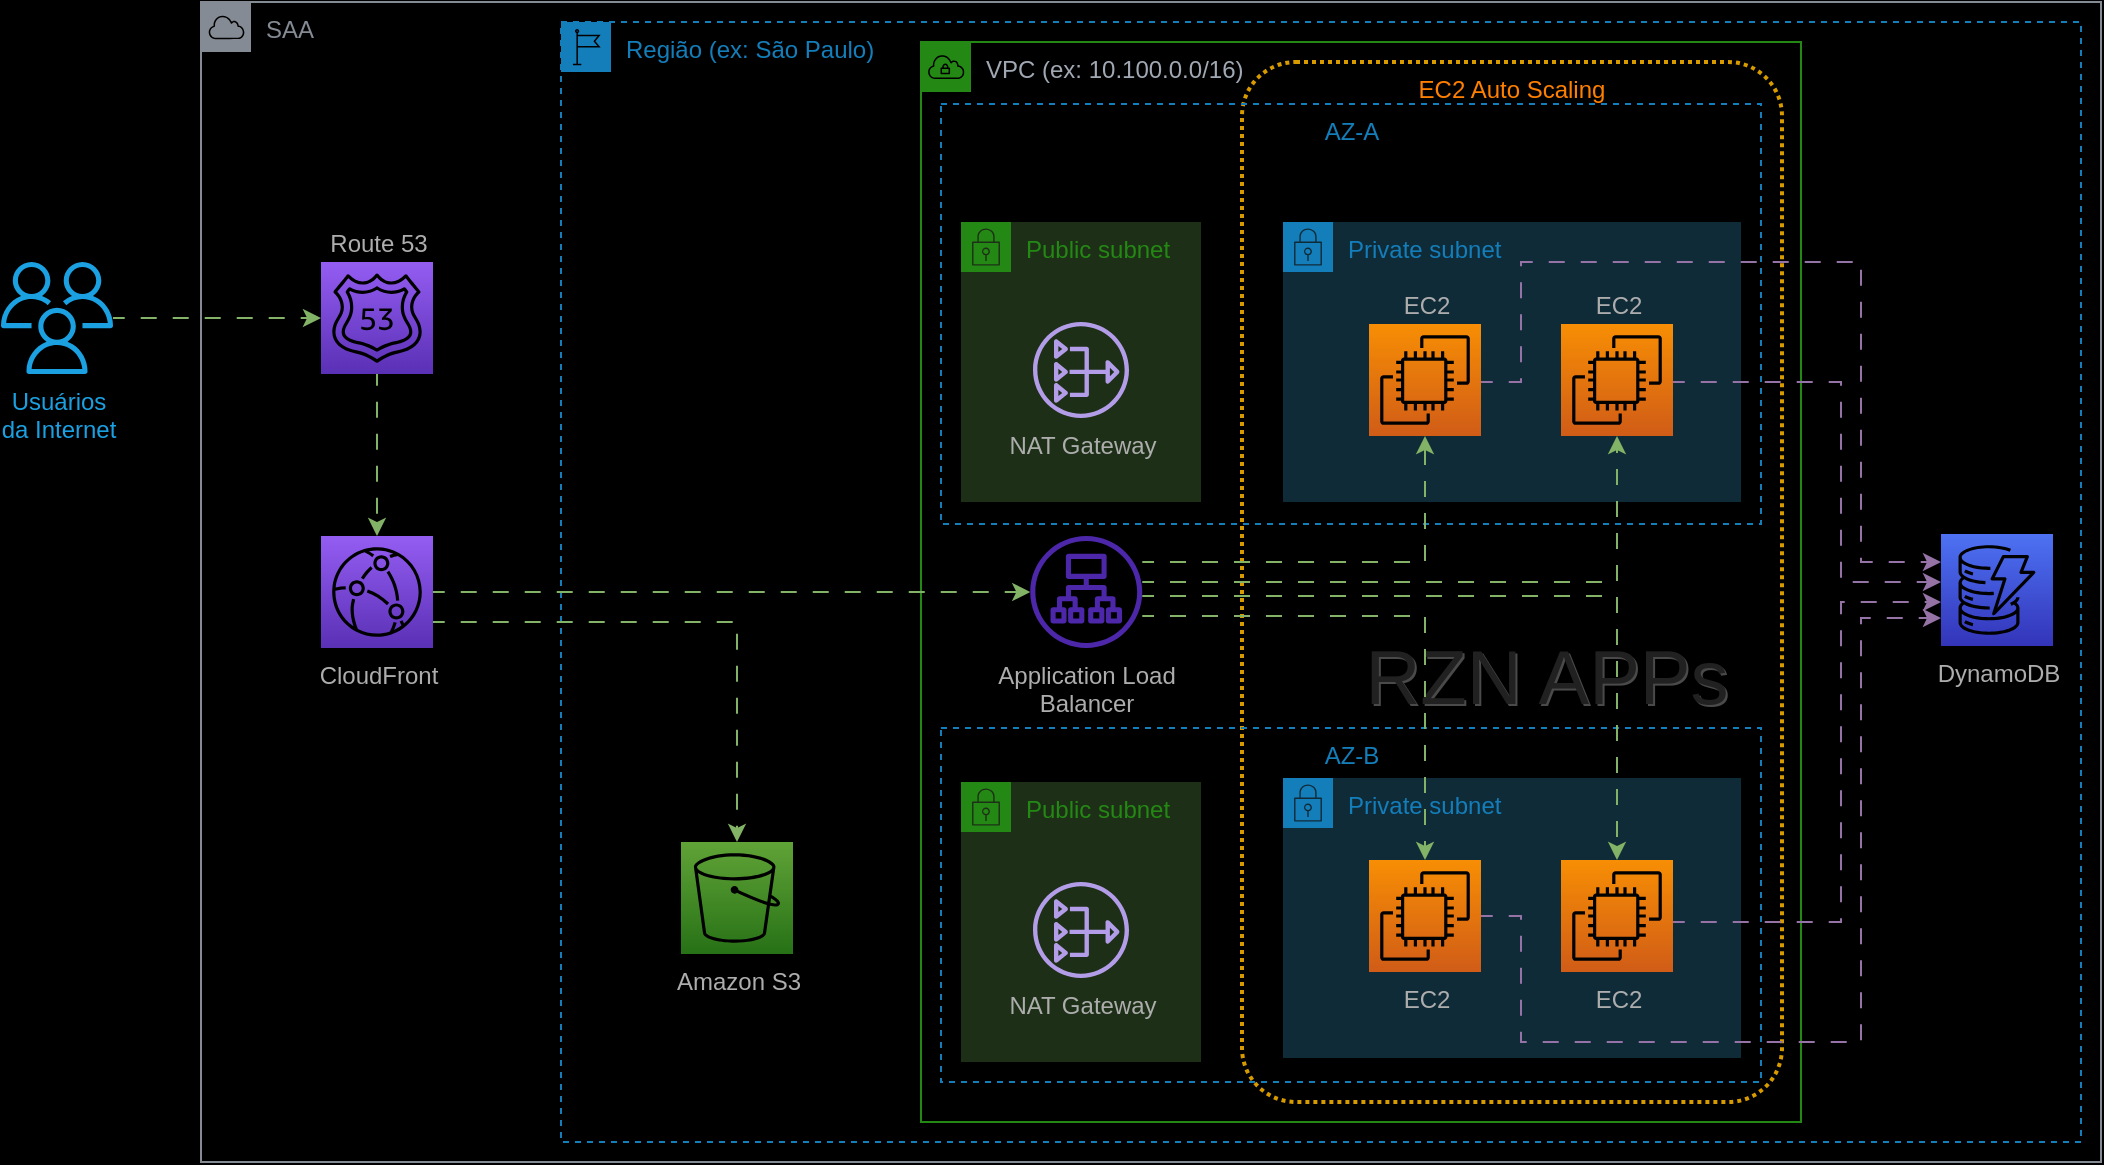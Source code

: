 <mxfile version="21.7.1" type="github" pages="2">
  <diagram name="Página-1" id="7sbEmTmDWhXD001crU1l">
    <mxGraphModel dx="3034" dy="-418" grid="0" gridSize="10" guides="1" tooltips="1" connect="1" arrows="1" fold="1" page="0" pageScale="1" pageWidth="827" pageHeight="1169" background="#000000" math="0" shadow="0">
      <root>
        <mxCell id="0" />
        <mxCell id="1" parent="0" />
        <mxCell id="XlkSf27Gx7VMvzdyeSQ4-18" value="&lt;font style=&quot;font-size: 38px;&quot;&gt;RZN APPs&lt;/font&gt;" style="text;html=1;strokeColor=none;fillColor=none;align=center;verticalAlign=middle;whiteSpace=wrap;rounded=0;fontSize=38;fontColor=#4A4A4A;" parent="1" vertex="1">
          <mxGeometry x="-578" y="1562" width="206.5" height="40" as="geometry" />
        </mxCell>
        <mxCell id="ehPxeaQofr2Vrx8XBu18-3" value="SAA" style="sketch=0;outlineConnect=0;gradientColor=none;html=1;whiteSpace=wrap;fontSize=12;fontStyle=0;shape=mxgraph.aws4.group;grIcon=mxgraph.aws4.group_aws_cloud;strokeColor=#858B94;fillColor=none;verticalAlign=top;align=left;spacingLeft=30;fontColor=#858B94;dashed=0;comic=0;enumerate=0;backgroundOutline=0;snapToPoint=0;strokeWidth=1;" parent="1" vertex="1">
          <mxGeometry x="-1148.5" y="1243" width="950" height="580" as="geometry" />
        </mxCell>
        <mxCell id="ehPxeaQofr2Vrx8XBu18-4" value="VPC (ex: 10.100.0.0/16)" style="points=[[0,0],[0.25,0],[0.5,0],[0.75,0],[1,0],[1,0.25],[1,0.5],[1,0.75],[1,1],[0.75,1],[0.5,1],[0.25,1],[0,1],[0,0.75],[0,0.5],[0,0.25]];outlineConnect=0;gradientColor=none;html=1;whiteSpace=wrap;fontSize=12;fontStyle=0;container=1;pointerEvents=0;collapsible=0;recursiveResize=0;shape=mxgraph.aws4.group;grIcon=mxgraph.aws4.group_vpc;strokeColor=#248814;fillColor=none;verticalAlign=top;align=left;spacingLeft=30;fontColor=#A0A8B3;dashed=0;comic=0;enumerate=0;backgroundOutline=0;snapToPoint=0;" parent="1" vertex="1">
          <mxGeometry x="-788.5" y="1263" width="440" height="540" as="geometry" />
        </mxCell>
        <mxCell id="ehPxeaQofr2Vrx8XBu18-5" value="EC2 Auto Scaling" style="rounded=1;arcSize=10;dashed=1;fillColor=none;dashPattern=1 1;strokeWidth=2;verticalAlign=top;strokeColor=#d79b00;comic=0;enumerate=0;backgroundOutline=0;snapToPoint=0;labelBackgroundColor=none;gradientColor=default;fillStyle=dots;fontColor=#FF8000;" parent="ehPxeaQofr2Vrx8XBu18-4" vertex="1">
          <mxGeometry x="160.5" y="10" width="270" height="520" as="geometry" />
        </mxCell>
        <mxCell id="ehPxeaQofr2Vrx8XBu18-6" value="AZ-B" style="fillColor=none;strokeColor=#147EBA;dashed=1;verticalAlign=top;fontStyle=0;fontColor=#147EBA;whiteSpace=wrap;html=1;comic=0;enumerate=0;backgroundOutline=0;snapToPoint=0;" parent="ehPxeaQofr2Vrx8XBu18-4" vertex="1">
          <mxGeometry x="10" y="343" width="410" height="177" as="geometry" />
        </mxCell>
        <mxCell id="ehPxeaQofr2Vrx8XBu18-7" value="Private subnet" style="points=[[0,0],[0.25,0],[0.5,0],[0.75,0],[1,0],[1,0.25],[1,0.5],[1,0.75],[1,1],[0.75,1],[0.5,1],[0.25,1],[0,1],[0,0.75],[0,0.5],[0,0.25]];outlineConnect=0;gradientColor=none;html=1;whiteSpace=wrap;fontSize=12;fontStyle=0;container=1;pointerEvents=0;collapsible=0;recursiveResize=0;shape=mxgraph.aws4.group;grIcon=mxgraph.aws4.group_security_group;grStroke=0;strokeColor=#147EBA;fillColor=#102b38;verticalAlign=top;align=left;spacingLeft=30;fontColor=#147EBA;dashed=0;comic=0;enumerate=0;backgroundOutline=0;snapToPoint=0;" parent="ehPxeaQofr2Vrx8XBu18-4" vertex="1">
          <mxGeometry x="181" y="90" width="229" height="140" as="geometry" />
        </mxCell>
        <mxCell id="ehPxeaQofr2Vrx8XBu18-8" value="Public subnet" style="points=[[0,0],[0.25,0],[0.5,0],[0.75,0],[1,0],[1,0.25],[1,0.5],[1,0.75],[1,1],[0.75,1],[0.5,1],[0.25,1],[0,1],[0,0.75],[0,0.5],[0,0.25]];outlineConnect=0;gradientColor=none;html=1;whiteSpace=wrap;fontSize=12;fontStyle=0;container=1;pointerEvents=0;collapsible=0;recursiveResize=0;shape=mxgraph.aws4.group;grIcon=mxgraph.aws4.group_security_group;grStroke=0;strokeColor=#248814;fillColor=#1d3017;verticalAlign=top;align=left;spacingLeft=30;fontColor=#248814;dashed=0;comic=0;enumerate=0;backgroundOutline=0;snapToPoint=0;" parent="ehPxeaQofr2Vrx8XBu18-4" vertex="1">
          <mxGeometry x="20" y="90" width="120" height="140" as="geometry" />
        </mxCell>
        <mxCell id="ehPxeaQofr2Vrx8XBu18-9" value="EC2" style="sketch=0;points=[[0,0,0],[0.25,0,0],[0.5,0,0],[0.75,0,0],[1,0,0],[0,1,0],[0.25,1,0],[0.5,1,0],[0.75,1,0],[1,1,0],[0,0.25,0],[0,0.5,0],[0,0.75,0],[1,0.25,0],[1,0.5,0],[1,0.75,0]];outlineConnect=0;fontColor=#adadad;gradientColor=#F78E04;gradientDirection=north;fillColor=#D05C17;strokeColor=#000000;dashed=0;verticalLabelPosition=top;verticalAlign=bottom;align=center;html=1;fontSize=12;fontStyle=0;aspect=fixed;shape=mxgraph.aws4.resourceIcon;resIcon=mxgraph.aws4.ec2;labelPosition=center;comic=0;enumerate=0;backgroundOutline=0;snapToPoint=0;" parent="ehPxeaQofr2Vrx8XBu18-4" vertex="1">
          <mxGeometry x="224" y="141" width="56" height="56" as="geometry" />
        </mxCell>
        <mxCell id="ehPxeaQofr2Vrx8XBu18-10" value="EC2" style="sketch=0;points=[[0,0,0],[0.25,0,0],[0.5,0,0],[0.75,0,0],[1,0,0],[0,1,0],[0.25,1,0],[0.5,1,0],[0.75,1,0],[1,1,0],[0,0.25,0],[0,0.5,0],[0,0.75,0],[1,0.25,0],[1,0.5,0],[1,0.75,0]];outlineConnect=0;fontColor=#adadad;gradientColor=#F78E04;gradientDirection=north;fillColor=#D05C17;strokeColor=#000000;dashed=0;verticalLabelPosition=top;verticalAlign=bottom;align=center;html=1;fontSize=12;fontStyle=0;aspect=fixed;shape=mxgraph.aws4.resourceIcon;resIcon=mxgraph.aws4.ec2;labelPosition=center;comic=0;enumerate=0;backgroundOutline=0;snapToPoint=0;" parent="ehPxeaQofr2Vrx8XBu18-4" vertex="1">
          <mxGeometry x="320" y="141" width="56" height="56" as="geometry" />
        </mxCell>
        <mxCell id="ehPxeaQofr2Vrx8XBu18-11" value="Private subnet" style="points=[[0,0],[0.25,0],[0.5,0],[0.75,0],[1,0],[1,0.25],[1,0.5],[1,0.75],[1,1],[0.75,1],[0.5,1],[0.25,1],[0,1],[0,0.75],[0,0.5],[0,0.25]];outlineConnect=0;gradientColor=none;html=1;whiteSpace=wrap;fontSize=12;fontStyle=0;container=1;pointerEvents=0;collapsible=0;recursiveResize=0;shape=mxgraph.aws4.group;grIcon=mxgraph.aws4.group_security_group;grStroke=0;strokeColor=#147EBA;fillColor=#102b38;verticalAlign=top;align=left;spacingLeft=30;fontColor=#147EBA;dashed=0;comic=0;enumerate=0;backgroundOutline=0;snapToPoint=0;" parent="ehPxeaQofr2Vrx8XBu18-4" vertex="1">
          <mxGeometry x="181" y="368" width="229" height="140" as="geometry" />
        </mxCell>
        <mxCell id="ehPxeaQofr2Vrx8XBu18-12" value="EC2" style="sketch=0;points=[[0,0,0],[0.25,0,0],[0.5,0,0],[0.75,0,0],[1,0,0],[0,1,0],[0.25,1,0],[0.5,1,0],[0.75,1,0],[1,1,0],[0,0.25,0],[0,0.5,0],[0,0.75,0],[1,0.25,0],[1,0.5,0],[1,0.75,0]];outlineConnect=0;fontColor=#adadad;gradientColor=#F78E04;gradientDirection=north;fillColor=#D05C17;strokeColor=#000000;dashed=0;verticalLabelPosition=bottom;verticalAlign=top;align=center;html=1;fontSize=12;fontStyle=0;aspect=fixed;shape=mxgraph.aws4.resourceIcon;resIcon=mxgraph.aws4.ec2;comic=0;enumerate=0;backgroundOutline=0;snapToPoint=0;" parent="ehPxeaQofr2Vrx8XBu18-4" vertex="1">
          <mxGeometry x="224" y="409" width="56" height="56" as="geometry" />
        </mxCell>
        <mxCell id="ehPxeaQofr2Vrx8XBu18-13" value="EC2" style="sketch=0;points=[[0,0,0],[0.25,0,0],[0.5,0,0],[0.75,0,0],[1,0,0],[0,1,0],[0.25,1,0],[0.5,1,0],[0.75,1,0],[1,1,0],[0,0.25,0],[0,0.5,0],[0,0.75,0],[1,0.25,0],[1,0.5,0],[1,0.75,0]];outlineConnect=0;fontColor=#adadad;gradientColor=#F78E04;gradientDirection=north;fillColor=#D05C17;strokeColor=#000000;dashed=0;verticalLabelPosition=bottom;verticalAlign=top;align=center;html=1;fontSize=12;fontStyle=0;aspect=fixed;shape=mxgraph.aws4.resourceIcon;resIcon=mxgraph.aws4.ec2;comic=0;enumerate=0;backgroundOutline=0;snapToPoint=0;" parent="ehPxeaQofr2Vrx8XBu18-4" vertex="1">
          <mxGeometry x="320" y="409" width="56" height="56" as="geometry" />
        </mxCell>
        <mxCell id="ehPxeaQofr2Vrx8XBu18-14" value="Public subnet" style="points=[[0,0],[0.25,0],[0.5,0],[0.75,0],[1,0],[1,0.25],[1,0.5],[1,0.75],[1,1],[0.75,1],[0.5,1],[0.25,1],[0,1],[0,0.75],[0,0.5],[0,0.25]];outlineConnect=0;gradientColor=none;html=1;whiteSpace=wrap;fontSize=12;fontStyle=0;container=1;pointerEvents=0;collapsible=0;recursiveResize=0;shape=mxgraph.aws4.group;grIcon=mxgraph.aws4.group_security_group;grStroke=0;strokeColor=#248814;fillColor=#1d3017;verticalAlign=top;align=left;spacingLeft=30;fontColor=#248814;dashed=0;comic=0;enumerate=0;backgroundOutline=0;snapToPoint=0;" parent="ehPxeaQofr2Vrx8XBu18-4" vertex="1">
          <mxGeometry x="20" y="370" width="120" height="140" as="geometry" />
        </mxCell>
        <mxCell id="ehPxeaQofr2Vrx8XBu18-15" value="NAT Gateway" style="sketch=0;outlineConnect=0;fontColor=#adadad;gradientColor=none;fillColor=#b39de9;strokeColor=none;dashed=0;verticalLabelPosition=bottom;verticalAlign=top;align=center;html=1;fontSize=12;fontStyle=0;aspect=fixed;pointerEvents=1;shape=mxgraph.aws4.nat_gateway;comic=0;enumerate=0;backgroundOutline=0;snapToPoint=0;" parent="ehPxeaQofr2Vrx8XBu18-4" vertex="1">
          <mxGeometry x="56" y="420" width="48" height="48" as="geometry" />
        </mxCell>
        <mxCell id="XlkSf27Gx7VMvzdyeSQ4-17" value="&lt;font style=&quot;font-size: 38px;&quot;&gt;RZN APPs&lt;/font&gt;" style="text;html=1;strokeColor=none;fillColor=none;align=center;verticalAlign=middle;whiteSpace=wrap;rounded=0;fontSize=38;fontColor=#212121;" parent="ehPxeaQofr2Vrx8XBu18-4" vertex="1">
          <mxGeometry x="209.5" y="298" width="206.5" height="40" as="geometry" />
        </mxCell>
        <mxCell id="ehPxeaQofr2Vrx8XBu18-16" value="Região (ex: São Paulo)" style="points=[[0,0],[0.25,0],[0.5,0],[0.75,0],[1,0],[1,0.25],[1,0.5],[1,0.75],[1,1],[0.75,1],[0.5,1],[0.25,1],[0,1],[0,0.75],[0,0.5],[0,0.25]];outlineConnect=0;gradientColor=none;html=1;whiteSpace=wrap;fontSize=12;fontStyle=0;container=1;pointerEvents=0;collapsible=0;recursiveResize=0;shape=mxgraph.aws4.group;grIcon=mxgraph.aws4.group_region;strokeColor=#147EBA;fillColor=none;verticalAlign=top;align=left;spacingLeft=30;fontColor=#147EBA;dashed=1;comic=0;enumerate=0;backgroundOutline=0;snapToPoint=0;" parent="1" vertex="1">
          <mxGeometry x="-968.5" y="1253" width="760" height="560" as="geometry" />
        </mxCell>
        <mxCell id="ehPxeaQofr2Vrx8XBu18-17" value="AZ-A" style="fillColor=none;strokeColor=#147EBA;dashed=1;verticalAlign=top;fontStyle=0;fontColor=#147EBA;whiteSpace=wrap;html=1;comic=0;enumerate=0;backgroundOutline=0;snapToPoint=0;" parent="ehPxeaQofr2Vrx8XBu18-16" vertex="1">
          <mxGeometry x="190" y="41" width="410" height="210" as="geometry" />
        </mxCell>
        <mxCell id="ehPxeaQofr2Vrx8XBu18-18" value="NAT Gateway" style="sketch=0;outlineConnect=0;fontColor=#adadad;gradientColor=none;fillColor=#b39de9;strokeColor=none;dashed=0;verticalLabelPosition=bottom;verticalAlign=top;align=center;html=1;fontSize=12;fontStyle=0;aspect=fixed;pointerEvents=1;shape=mxgraph.aws4.nat_gateway;comic=0;enumerate=0;backgroundOutline=0;snapToPoint=0;" parent="ehPxeaQofr2Vrx8XBu18-16" vertex="1">
          <mxGeometry x="236.0" y="150" width="48" height="48" as="geometry" />
        </mxCell>
        <mxCell id="ehPxeaQofr2Vrx8XBu18-19" value="DynamoDB" style="sketch=0;points=[[0,0,0],[0.25,0,0],[0.5,0,0],[0.75,0,0],[1,0,0],[0,1,0],[0.25,1,0],[0.5,1,0],[0.75,1,0],[1,1,0],[0,0.25,0],[0,0.5,0],[0,0.75,0],[1,0.25,0],[1,0.5,0],[1,0.75,0]];outlineConnect=0;fontColor=#adadad;gradientColor=#4D72F3;gradientDirection=north;fillColor=#3334B9;strokeColor=#000000;dashed=0;verticalLabelPosition=bottom;verticalAlign=top;align=center;html=1;fontSize=12;fontStyle=0;aspect=fixed;shape=mxgraph.aws4.resourceIcon;resIcon=mxgraph.aws4.dynamodb;comic=0;enumerate=0;backgroundOutline=0;snapToPoint=0;" parent="ehPxeaQofr2Vrx8XBu18-16" vertex="1">
          <mxGeometry x="690" y="256" width="56" height="56" as="geometry" />
        </mxCell>
        <mxCell id="ehPxeaQofr2Vrx8XBu18-20" style="edgeStyle=orthogonalEdgeStyle;rounded=0;orthogonalLoop=1;jettySize=auto;html=1;flowAnimation=1;fillColor=#d5e8d4;strokeColor=#82b366;" parent="1" source="ehPxeaQofr2Vrx8XBu18-21" target="ehPxeaQofr2Vrx8XBu18-24" edge="1">
          <mxGeometry relative="1" as="geometry" />
        </mxCell>
        <mxCell id="ehPxeaQofr2Vrx8XBu18-21" value="Route 53" style="sketch=0;points=[[0,0,0],[0.25,0,0],[0.5,0,0],[0.75,0,0],[1,0,0],[0,1,0],[0.25,1,0],[0.5,1,0],[0.75,1,0],[1,1,0],[0,0.25,0],[0,0.5,0],[0,0.75,0],[1,0.25,0],[1,0.5,0],[1,0.75,0]];outlineConnect=0;fontColor=#adadad;gradientColor=#945DF2;gradientDirection=north;fillColor=#5A30B5;strokeColor=#000000;dashed=0;verticalLabelPosition=top;verticalAlign=bottom;align=center;html=1;fontSize=12;fontStyle=0;aspect=fixed;shape=mxgraph.aws4.resourceIcon;resIcon=mxgraph.aws4.route_53;comic=0;enumerate=0;backgroundOutline=0;snapToPoint=0;labelPosition=center;" parent="1" vertex="1">
          <mxGeometry x="-1088.5" y="1373" width="56" height="56" as="geometry" />
        </mxCell>
        <mxCell id="ehPxeaQofr2Vrx8XBu18-22" style="edgeStyle=orthogonalEdgeStyle;rounded=0;orthogonalLoop=1;jettySize=auto;html=1;comic=0;enumerate=0;backgroundOutline=0;snapToPoint=0;flowAnimation=1;fillColor=#d5e8d4;strokeColor=#82b366;" parent="1" source="ehPxeaQofr2Vrx8XBu18-24" target="ehPxeaQofr2Vrx8XBu18-29" edge="1">
          <mxGeometry relative="1" as="geometry" />
        </mxCell>
        <mxCell id="ehPxeaQofr2Vrx8XBu18-23" style="edgeStyle=orthogonalEdgeStyle;rounded=0;orthogonalLoop=1;jettySize=auto;html=1;flowAnimation=1;fillColor=#d5e8d4;strokeColor=#82b366;" parent="1" source="ehPxeaQofr2Vrx8XBu18-24" target="ehPxeaQofr2Vrx8XBu18-36" edge="1">
          <mxGeometry relative="1" as="geometry">
            <Array as="points">
              <mxPoint x="-880.5" y="1553" />
            </Array>
          </mxGeometry>
        </mxCell>
        <mxCell id="ehPxeaQofr2Vrx8XBu18-24" value="CloudFront" style="sketch=0;points=[[0,0,0],[0.25,0,0],[0.5,0,0],[0.75,0,0],[1,0,0],[0,1,0],[0.25,1,0],[0.5,1,0],[0.75,1,0],[1,1,0],[0,0.25,0],[0,0.5,0],[0,0.75,0],[1,0.25,0],[1,0.5,0],[1,0.75,0]];outlineConnect=0;fontColor=#adadad;gradientColor=#945DF2;gradientDirection=north;fillColor=#5A30B5;strokeColor=#000000;dashed=0;verticalLabelPosition=bottom;verticalAlign=top;align=center;html=1;fontSize=12;fontStyle=0;aspect=fixed;shape=mxgraph.aws4.resourceIcon;resIcon=mxgraph.aws4.cloudfront;comic=0;enumerate=0;backgroundOutline=0;snapToPoint=0;" parent="1" vertex="1">
          <mxGeometry x="-1088.5" y="1510" width="56" height="56" as="geometry" />
        </mxCell>
        <mxCell id="ehPxeaQofr2Vrx8XBu18-25" style="edgeStyle=orthogonalEdgeStyle;rounded=0;orthogonalLoop=1;jettySize=auto;html=1;entryX=0.5;entryY=1;entryDx=0;entryDy=0;entryPerimeter=0;comic=0;enumerate=0;backgroundOutline=0;snapToPoint=0;flowAnimation=1;fillColor=#d5e8d4;strokeColor=#82b366;" parent="1" source="ehPxeaQofr2Vrx8XBu18-29" target="ehPxeaQofr2Vrx8XBu18-10" edge="1">
          <mxGeometry relative="1" as="geometry">
            <Array as="points">
              <mxPoint x="-440.5" y="1533" />
            </Array>
          </mxGeometry>
        </mxCell>
        <mxCell id="ehPxeaQofr2Vrx8XBu18-26" style="edgeStyle=orthogonalEdgeStyle;rounded=0;orthogonalLoop=1;jettySize=auto;html=1;entryX=0.5;entryY=0;entryDx=0;entryDy=0;entryPerimeter=0;comic=0;enumerate=0;backgroundOutline=0;snapToPoint=0;flowAnimation=1;fillColor=#d5e8d4;strokeColor=#82b366;" parent="1" source="ehPxeaQofr2Vrx8XBu18-29" target="ehPxeaQofr2Vrx8XBu18-13" edge="1">
          <mxGeometry relative="1" as="geometry">
            <Array as="points">
              <mxPoint x="-440.5" y="1540" />
            </Array>
          </mxGeometry>
        </mxCell>
        <mxCell id="ehPxeaQofr2Vrx8XBu18-27" style="edgeStyle=orthogonalEdgeStyle;rounded=0;orthogonalLoop=1;jettySize=auto;html=1;comic=0;enumerate=0;backgroundOutline=0;snapToPoint=0;flowAnimation=1;fillColor=#d5e8d4;strokeColor=#82b366;" parent="1" source="ehPxeaQofr2Vrx8XBu18-29" target="ehPxeaQofr2Vrx8XBu18-12" edge="1">
          <mxGeometry relative="1" as="geometry">
            <Array as="points">
              <mxPoint x="-536.5" y="1550" />
            </Array>
          </mxGeometry>
        </mxCell>
        <mxCell id="ehPxeaQofr2Vrx8XBu18-28" style="edgeStyle=orthogonalEdgeStyle;rounded=0;orthogonalLoop=1;jettySize=auto;html=1;comic=0;enumerate=0;backgroundOutline=0;snapToPoint=0;flowAnimation=1;fillColor=#d5e8d4;strokeColor=#82b366;" parent="1" source="ehPxeaQofr2Vrx8XBu18-29" target="ehPxeaQofr2Vrx8XBu18-9" edge="1">
          <mxGeometry relative="1" as="geometry">
            <Array as="points">
              <mxPoint x="-536.5" y="1523" />
            </Array>
          </mxGeometry>
        </mxCell>
        <mxCell id="ehPxeaQofr2Vrx8XBu18-29" value="Application Load&lt;br&gt;Balancer" style="sketch=0;outlineConnect=0;fontColor=#adadad;gradientColor=none;fillColor=#4D27AA;strokeColor=none;dashed=0;verticalLabelPosition=bottom;verticalAlign=top;align=center;html=1;fontSize=12;fontStyle=0;aspect=fixed;pointerEvents=1;shape=mxgraph.aws4.application_load_balancer;comic=0;enumerate=0;backgroundOutline=0;snapToPoint=0;" parent="1" vertex="1">
          <mxGeometry x="-733.87" y="1510" width="56" height="56" as="geometry" />
        </mxCell>
        <mxCell id="ehPxeaQofr2Vrx8XBu18-30" style="edgeStyle=orthogonalEdgeStyle;rounded=0;orthogonalLoop=1;jettySize=auto;html=1;comic=0;enumerate=0;backgroundOutline=0;snapToPoint=0;flowAnimation=1;strokeColor=#82b366;fillColor=#d5e8d4;" parent="1" source="ehPxeaQofr2Vrx8XBu18-31" target="ehPxeaQofr2Vrx8XBu18-21" edge="1">
          <mxGeometry relative="1" as="geometry" />
        </mxCell>
        <mxCell id="ehPxeaQofr2Vrx8XBu18-31" value="Usuários&lt;br&gt;da Internet" style="sketch=0;outlineConnect=0;fillColor=#1BA1E2;strokeColor=#006EAF;dashed=0;verticalLabelPosition=bottom;verticalAlign=top;align=center;html=1;fontSize=12;fontStyle=0;aspect=fixed;pointerEvents=1;shape=mxgraph.aws4.users;comic=0;enumerate=0;backgroundOutline=0;snapToPoint=0;fontColor=#1BA1E2;" parent="1" vertex="1">
          <mxGeometry x="-1248.5" y="1373" width="56" height="56" as="geometry" />
        </mxCell>
        <mxCell id="ehPxeaQofr2Vrx8XBu18-32" style="edgeStyle=orthogonalEdgeStyle;rounded=0;orthogonalLoop=1;jettySize=auto;html=1;comic=0;enumerate=0;backgroundOutline=0;snapToPoint=0;flowAnimation=1;fillColor=#e1d5e7;strokeColor=#9673a6;" parent="1" source="ehPxeaQofr2Vrx8XBu18-13" target="ehPxeaQofr2Vrx8XBu18-19" edge="1">
          <mxGeometry relative="1" as="geometry">
            <mxPoint x="-288.5" y="1543" as="targetPoint" />
            <Array as="points">
              <mxPoint x="-328.5" y="1703" />
              <mxPoint x="-328.5" y="1543" />
            </Array>
          </mxGeometry>
        </mxCell>
        <mxCell id="ehPxeaQofr2Vrx8XBu18-33" style="edgeStyle=orthogonalEdgeStyle;rounded=0;orthogonalLoop=1;jettySize=auto;html=1;comic=0;enumerate=0;backgroundOutline=0;snapToPoint=0;flowAnimation=1;fillColor=#e1d5e7;strokeColor=#9673a6;" parent="1" source="ehPxeaQofr2Vrx8XBu18-10" target="ehPxeaQofr2Vrx8XBu18-19" edge="1">
          <mxGeometry relative="1" as="geometry">
            <mxPoint x="-308.5" y="1493" as="targetPoint" />
            <Array as="points">
              <mxPoint x="-328.5" y="1433" />
              <mxPoint x="-328.5" y="1533" />
            </Array>
          </mxGeometry>
        </mxCell>
        <mxCell id="ehPxeaQofr2Vrx8XBu18-34" style="edgeStyle=orthogonalEdgeStyle;orthogonalLoop=1;jettySize=auto;html=1;comic=0;enumerate=0;backgroundOutline=0;snapToPoint=0;flowAnimation=1;fillColor=#e1d5e7;strokeColor=#9673a6;rounded=0;strokeWidth=1;" parent="1" source="ehPxeaQofr2Vrx8XBu18-9" target="ehPxeaQofr2Vrx8XBu18-19" edge="1">
          <mxGeometry relative="1" as="geometry">
            <Array as="points">
              <mxPoint x="-488.5" y="1433" />
              <mxPoint x="-488.5" y="1373" />
              <mxPoint x="-318.5" y="1373" />
              <mxPoint x="-318.5" y="1523" />
            </Array>
          </mxGeometry>
        </mxCell>
        <mxCell id="ehPxeaQofr2Vrx8XBu18-35" style="edgeStyle=orthogonalEdgeStyle;rounded=0;orthogonalLoop=1;jettySize=auto;html=1;entryX=0;entryY=0.75;entryDx=0;entryDy=0;entryPerimeter=0;flowAnimation=1;fillColor=#e1d5e7;strokeColor=#9673a6;" parent="1" source="ehPxeaQofr2Vrx8XBu18-12" target="ehPxeaQofr2Vrx8XBu18-19" edge="1">
          <mxGeometry relative="1" as="geometry">
            <Array as="points">
              <mxPoint x="-488.5" y="1700" />
              <mxPoint x="-488.5" y="1763" />
              <mxPoint x="-318.5" y="1763" />
              <mxPoint x="-318.5" y="1551" />
            </Array>
          </mxGeometry>
        </mxCell>
        <mxCell id="ehPxeaQofr2Vrx8XBu18-36" value="Amazon S3" style="sketch=0;points=[[0,0,0],[0.25,0,0],[0.5,0,0],[0.75,0,0],[1,0,0],[0,1,0],[0.25,1,0],[0.5,1,0],[0.75,1,0],[1,1,0],[0,0.25,0],[0,0.5,0],[0,0.75,0],[1,0.25,0],[1,0.5,0],[1,0.75,0]];outlineConnect=0;fontColor=#adadad;gradientColor=#60A337;gradientDirection=north;fillColor=#277116;strokeColor=#000000;dashed=0;verticalLabelPosition=bottom;verticalAlign=top;align=center;html=1;fontSize=12;fontStyle=0;aspect=fixed;shape=mxgraph.aws4.resourceIcon;resIcon=mxgraph.aws4.s3;" parent="1" vertex="1">
          <mxGeometry x="-908.5" y="1663" width="56" height="56" as="geometry" />
        </mxCell>
      </root>
    </mxGraphModel>
  </diagram>
  <diagram id="8RuvAe8j71QKO3fnN8Qv" name="Page-2">
    <mxGraphModel dx="2895" dy="-448" grid="1" gridSize="10" guides="1" tooltips="1" connect="1" arrows="1" fold="1" page="1" pageScale="1" pageWidth="850" pageHeight="1100" background="#FFFFFF" math="0" shadow="0">
      <root>
        <mxCell id="0" />
        <mxCell id="1" parent="0" />
        <mxCell id="S1YV70i-Cic0EkdP-n4v-2" value="TECNO CT" style="sketch=0;outlineConnect=0;gradientColor=none;html=1;whiteSpace=wrap;fontSize=12;fontStyle=0;shape=mxgraph.aws4.group;grIcon=mxgraph.aws4.group_aws_cloud;strokeColor=#858B94;fillColor=none;verticalAlign=top;align=left;spacingLeft=30;fontColor=#858B94;dashed=0;comic=0;enumerate=0;backgroundOutline=0;snapToPoint=0;strokeWidth=1;" parent="1" vertex="1">
          <mxGeometry x="-1148.5" y="1243" width="1108.5" height="804" as="geometry" />
        </mxCell>
        <mxCell id="S1YV70i-Cic0EkdP-n4v-3" value="VPC (ex: 10.100.0.0/16)" style="points=[[0,0],[0.25,0],[0.5,0],[0.75,0],[1,0],[1,0.25],[1,0.5],[1,0.75],[1,1],[0.75,1],[0.5,1],[0.25,1],[0,1],[0,0.75],[0,0.5],[0,0.25]];outlineConnect=0;gradientColor=none;html=1;whiteSpace=wrap;fontSize=12;fontStyle=0;container=1;pointerEvents=0;collapsible=0;recursiveResize=0;shape=mxgraph.aws4.group;grIcon=mxgraph.aws4.group_vpc;strokeColor=#248814;fillColor=none;verticalAlign=top;align=left;spacingLeft=30;fontColor=#A0A8B3;dashed=0;comic=0;enumerate=0;backgroundOutline=0;snapToPoint=0;" parent="1" vertex="1">
          <mxGeometry x="-790" y="1263" width="640" height="767" as="geometry" />
        </mxCell>
        <mxCell id="S1YV70i-Cic0EkdP-n4v-4" value="ECS" style="rounded=1;arcSize=10;dashed=1;fillColor=none;dashPattern=1 1;strokeWidth=2;verticalAlign=top;strokeColor=#d79b00;comic=0;enumerate=0;backgroundOutline=0;snapToPoint=0;labelBackgroundColor=none;gradientColor=default;fillStyle=dots;fontColor=#FF8000;" parent="S1YV70i-Cic0EkdP-n4v-3" vertex="1">
          <mxGeometry x="159.5" y="10" width="270" height="580" as="geometry" />
        </mxCell>
        <mxCell id="9stf0OVaeOMll12Zxa0v-29" value="" style="group" vertex="1" connectable="0" parent="S1YV70i-Cic0EkdP-n4v-3">
          <mxGeometry x="181" y="57" width="229" height="140" as="geometry" />
        </mxCell>
        <mxCell id="S1YV70i-Cic0EkdP-n4v-6" value="Private subnet" style="points=[[0,0],[0.25,0],[0.5,0],[0.75,0],[1,0],[1,0.25],[1,0.5],[1,0.75],[1,1],[0.75,1],[0.5,1],[0.25,1],[0,1],[0,0.75],[0,0.5],[0,0.25]];outlineConnect=0;gradientColor=none;html=1;whiteSpace=wrap;fontSize=12;fontStyle=0;container=1;pointerEvents=0;collapsible=0;recursiveResize=0;shape=mxgraph.aws4.group;grIcon=mxgraph.aws4.group_security_group;grStroke=0;strokeColor=#147EBA;fillColor=#102b38;verticalAlign=top;align=left;spacingLeft=30;fontColor=#147EBA;dashed=0;comic=0;enumerate=0;backgroundOutline=0;snapToPoint=0;" parent="9stf0OVaeOMll12Zxa0v-29" vertex="1">
          <mxGeometry width="229" height="140" as="geometry" />
        </mxCell>
        <mxCell id="9stf0OVaeOMll12Zxa0v-20" value="" style="group" vertex="1" connectable="0" parent="9stf0OVaeOMll12Zxa0v-29">
          <mxGeometry x="4.75" y="32" width="219.5" height="100" as="geometry" />
        </mxCell>
        <mxCell id="9stf0OVaeOMll12Zxa0v-19" value="" style="group" vertex="1" connectable="0" parent="9stf0OVaeOMll12Zxa0v-20">
          <mxGeometry x="27.25" y="8" width="179.88" height="65" as="geometry" />
        </mxCell>
        <mxCell id="9stf0OVaeOMll12Zxa0v-15" value="&lt;font color=&quot;#adadad&quot;&gt;Task&lt;/font&gt;" style="sketch=0;outlineConnect=0;fontColor=#232F3E;gradientColor=none;fillColor=#D45B07;strokeColor=none;dashed=0;verticalLabelPosition=bottom;verticalAlign=top;align=center;html=1;fontSize=12;fontStyle=0;aspect=fixed;pointerEvents=1;shape=mxgraph.aws4.ecs_task;" vertex="1" parent="9stf0OVaeOMll12Zxa0v-19">
          <mxGeometry x="164" y="47" width="13.88" height="18" as="geometry" />
        </mxCell>
        <mxCell id="9stf0OVaeOMll12Zxa0v-16" value="&lt;font color=&quot;#adadad&quot;&gt;ECS Fargate&lt;/font&gt;" style="sketch=0;points=[[0,0,0],[0.25,0,0],[0.5,0,0],[0.75,0,0],[1,0,0],[0,1,0],[0.25,1,0],[0.5,1,0],[0.75,1,0],[1,1,0],[0,0.25,0],[0,0.5,0],[0,0.75,0],[1,0.25,0],[1,0.5,0],[1,0.75,0]];outlineConnect=0;fontColor=#232F3E;gradientColor=#F78E04;gradientDirection=north;fillColor=#D05C17;strokeColor=#ffffff;dashed=0;verticalLabelPosition=bottom;verticalAlign=top;align=center;html=1;fontSize=12;fontStyle=0;aspect=fixed;shape=mxgraph.aws4.resourceIcon;resIcon=mxgraph.aws4.fargate;" vertex="1" parent="9stf0OVaeOMll12Zxa0v-19">
          <mxGeometry x="80" y="34" width="31" height="31" as="geometry" />
        </mxCell>
        <mxCell id="9stf0OVaeOMll12Zxa0v-17" value="&lt;font color=&quot;#adadad&quot;&gt;ECS Service&lt;/font&gt;" style="sketch=0;points=[[0,0,0],[0.25,0,0],[0.5,0,0],[0.75,0,0],[1,0,0],[0,1,0],[0.25,1,0],[0.5,1,0],[0.75,1,0],[1,1,0],[0,0.25,0],[0,0.5,0],[0,0.75,0],[1,0.25,0],[1,0.5,0],[1,0.75,0]];outlineConnect=0;fontColor=#232F3E;gradientColor=#F78E04;gradientDirection=north;fillColor=#D05C17;strokeColor=#ffffff;dashed=0;verticalLabelPosition=bottom;verticalAlign=top;align=center;html=1;fontSize=12;fontStyle=0;aspect=fixed;shape=mxgraph.aws4.resourceIcon;resIcon=mxgraph.aws4.ecs;" vertex="1" parent="9stf0OVaeOMll12Zxa0v-19">
          <mxGeometry y="34" width="31" height="31" as="geometry" />
        </mxCell>
        <mxCell id="9stf0OVaeOMll12Zxa0v-18" value="&lt;font color=&quot;#adadad&quot;&gt;ECR&lt;/font&gt;" style="sketch=0;points=[[0,0,0],[0.25,0,0],[0.5,0,0],[0.75,0,0],[1,0,0],[0,1,0],[0.25,1,0],[0.5,1,0],[0.75,1,0],[1,1,0],[0,0.25,0],[0,0.5,0],[0,0.75,0],[1,0.25,0],[1,0.5,0],[1,0.75,0]];outlineConnect=0;fontColor=#232F3E;gradientColor=#F78E04;gradientDirection=north;fillColor=#D05C17;strokeColor=#ffffff;dashed=0;verticalLabelPosition=bottom;verticalAlign=top;align=center;html=1;fontSize=12;fontStyle=0;aspect=fixed;shape=mxgraph.aws4.resourceIcon;resIcon=mxgraph.aws4.ecr;" vertex="1" parent="9stf0OVaeOMll12Zxa0v-19">
          <mxGeometry x="159.88" width="20" height="20" as="geometry" />
        </mxCell>
        <mxCell id="9stf0OVaeOMll12Zxa0v-14" value="ECS Fargate" style="rounded=1;arcSize=10;dashed=1;fillColor=none;dashPattern=1 1;strokeWidth=2;verticalAlign=top;strokeColor=#d79b00;comic=0;enumerate=0;backgroundOutline=0;snapToPoint=0;labelBackgroundColor=none;gradientColor=default;fillStyle=dots;fontColor=#FF8000;" vertex="1" parent="9stf0OVaeOMll12Zxa0v-20">
          <mxGeometry width="219.5" height="100" as="geometry" />
        </mxCell>
        <mxCell id="9stf0OVaeOMll12Zxa0v-39" value="" style="group" vertex="1" connectable="0" parent="S1YV70i-Cic0EkdP-n4v-3">
          <mxGeometry x="170" y="225" width="250" height="167" as="geometry" />
        </mxCell>
        <mxCell id="S1YV70i-Cic0EkdP-n4v-5" value="AZ-B" style="fillColor=none;strokeColor=#147EBA;dashed=1;verticalAlign=top;fontStyle=0;fontColor=#147EBA;whiteSpace=wrap;html=1;comic=0;enumerate=0;backgroundOutline=0;snapToPoint=0;" parent="9stf0OVaeOMll12Zxa0v-39" vertex="1">
          <mxGeometry width="250" height="167" as="geometry" />
        </mxCell>
        <mxCell id="9stf0OVaeOMll12Zxa0v-30" value="" style="group" vertex="1" connectable="0" parent="9stf0OVaeOMll12Zxa0v-39">
          <mxGeometry x="11" y="25" width="229" height="140" as="geometry" />
        </mxCell>
        <mxCell id="S1YV70i-Cic0EkdP-n4v-10" value="Private subnet" style="points=[[0,0],[0.25,0],[0.5,0],[0.75,0],[1,0],[1,0.25],[1,0.5],[1,0.75],[1,1],[0.75,1],[0.5,1],[0.25,1],[0,1],[0,0.75],[0,0.5],[0,0.25]];outlineConnect=0;gradientColor=none;html=1;whiteSpace=wrap;fontSize=12;fontStyle=0;container=1;pointerEvents=0;collapsible=0;recursiveResize=0;shape=mxgraph.aws4.group;grIcon=mxgraph.aws4.group_security_group;grStroke=0;strokeColor=#147EBA;fillColor=#102b38;verticalAlign=top;align=left;spacingLeft=30;fontColor=#147EBA;dashed=0;comic=0;enumerate=0;backgroundOutline=0;snapToPoint=0;" parent="9stf0OVaeOMll12Zxa0v-30" vertex="1">
          <mxGeometry width="229" height="140" as="geometry" />
        </mxCell>
        <mxCell id="9stf0OVaeOMll12Zxa0v-21" value="" style="group" vertex="1" connectable="0" parent="9stf0OVaeOMll12Zxa0v-30">
          <mxGeometry x="3.75" y="29" width="219.5" height="100" as="geometry" />
        </mxCell>
        <mxCell id="9stf0OVaeOMll12Zxa0v-22" value="" style="group" vertex="1" connectable="0" parent="9stf0OVaeOMll12Zxa0v-21">
          <mxGeometry x="27.25" y="8" width="179.88" height="65" as="geometry" />
        </mxCell>
        <mxCell id="9stf0OVaeOMll12Zxa0v-23" value="&lt;font color=&quot;#adadad&quot;&gt;Task&lt;/font&gt;" style="sketch=0;outlineConnect=0;fontColor=#232F3E;gradientColor=none;fillColor=#D45B07;strokeColor=none;dashed=0;verticalLabelPosition=bottom;verticalAlign=top;align=center;html=1;fontSize=12;fontStyle=0;aspect=fixed;pointerEvents=1;shape=mxgraph.aws4.ecs_task;" vertex="1" parent="9stf0OVaeOMll12Zxa0v-22">
          <mxGeometry x="164" y="47" width="13.88" height="18" as="geometry" />
        </mxCell>
        <mxCell id="9stf0OVaeOMll12Zxa0v-24" value="&lt;font color=&quot;#adadad&quot;&gt;ECS Fargate&lt;/font&gt;" style="sketch=0;points=[[0,0,0],[0.25,0,0],[0.5,0,0],[0.75,0,0],[1,0,0],[0,1,0],[0.25,1,0],[0.5,1,0],[0.75,1,0],[1,1,0],[0,0.25,0],[0,0.5,0],[0,0.75,0],[1,0.25,0],[1,0.5,0],[1,0.75,0]];outlineConnect=0;fontColor=#232F3E;gradientColor=#F78E04;gradientDirection=north;fillColor=#D05C17;strokeColor=#ffffff;dashed=0;verticalLabelPosition=bottom;verticalAlign=top;align=center;html=1;fontSize=12;fontStyle=0;aspect=fixed;shape=mxgraph.aws4.resourceIcon;resIcon=mxgraph.aws4.fargate;" vertex="1" parent="9stf0OVaeOMll12Zxa0v-22">
          <mxGeometry x="80" y="34" width="31" height="31" as="geometry" />
        </mxCell>
        <mxCell id="9stf0OVaeOMll12Zxa0v-25" value="&lt;font color=&quot;#adadad&quot;&gt;ECS Service&lt;/font&gt;" style="sketch=0;points=[[0,0,0],[0.25,0,0],[0.5,0,0],[0.75,0,0],[1,0,0],[0,1,0],[0.25,1,0],[0.5,1,0],[0.75,1,0],[1,1,0],[0,0.25,0],[0,0.5,0],[0,0.75,0],[1,0.25,0],[1,0.5,0],[1,0.75,0]];outlineConnect=0;fontColor=#232F3E;gradientColor=#F78E04;gradientDirection=north;fillColor=#D05C17;strokeColor=#ffffff;dashed=0;verticalLabelPosition=bottom;verticalAlign=top;align=center;html=1;fontSize=12;fontStyle=0;aspect=fixed;shape=mxgraph.aws4.resourceIcon;resIcon=mxgraph.aws4.ecs;" vertex="1" parent="9stf0OVaeOMll12Zxa0v-22">
          <mxGeometry y="34" width="31" height="31" as="geometry" />
        </mxCell>
        <mxCell id="9stf0OVaeOMll12Zxa0v-26" value="&lt;font color=&quot;#adadad&quot;&gt;ECR&lt;/font&gt;" style="sketch=0;points=[[0,0,0],[0.25,0,0],[0.5,0,0],[0.75,0,0],[1,0,0],[0,1,0],[0.25,1,0],[0.5,1,0],[0.75,1,0],[1,1,0],[0,0.25,0],[0,0.5,0],[0,0.75,0],[1,0.25,0],[1,0.5,0],[1,0.75,0]];outlineConnect=0;fontColor=#232F3E;gradientColor=#F78E04;gradientDirection=north;fillColor=#D05C17;strokeColor=#ffffff;dashed=0;verticalLabelPosition=bottom;verticalAlign=top;align=center;html=1;fontSize=12;fontStyle=0;aspect=fixed;shape=mxgraph.aws4.resourceIcon;resIcon=mxgraph.aws4.ecr;" vertex="1" parent="9stf0OVaeOMll12Zxa0v-22">
          <mxGeometry x="159.88" width="20" height="20" as="geometry" />
        </mxCell>
        <mxCell id="9stf0OVaeOMll12Zxa0v-27" value="ECS Fargate" style="rounded=1;arcSize=10;dashed=1;fillColor=none;dashPattern=1 1;strokeWidth=2;verticalAlign=top;strokeColor=#d79b00;comic=0;enumerate=0;backgroundOutline=0;snapToPoint=0;labelBackgroundColor=none;gradientColor=default;fillStyle=dots;fontColor=#FF8000;" vertex="1" parent="9stf0OVaeOMll12Zxa0v-21">
          <mxGeometry width="219.5" height="100" as="geometry" />
        </mxCell>
        <mxCell id="S1YV70i-Cic0EkdP-n4v-16" value="Região (ex: São Paulo)" style="points=[[0,0],[0.25,0],[0.5,0],[0.75,0],[1,0],[1,0.25],[1,0.5],[1,0.75],[1,1],[0.75,1],[0.5,1],[0.25,1],[0,1],[0,0.75],[0,0.5],[0,0.25]];outlineConnect=0;gradientColor=none;html=1;whiteSpace=wrap;fontSize=12;fontStyle=0;container=1;pointerEvents=0;collapsible=0;recursiveResize=0;shape=mxgraph.aws4.group;grIcon=mxgraph.aws4.group_region;strokeColor=#147EBA;fillColor=none;verticalAlign=top;align=left;spacingLeft=30;fontColor=#147EBA;dashed=1;comic=0;enumerate=0;backgroundOutline=0;snapToPoint=0;" parent="1" vertex="1">
          <mxGeometry x="-968.5" y="1253" width="918.5" height="786" as="geometry" />
        </mxCell>
        <mxCell id="S1YV70i-Cic0EkdP-n4v-17" value="AZ-A" style="fillColor=none;strokeColor=#147EBA;dashed=1;verticalAlign=top;fontStyle=0;fontColor=#147EBA;whiteSpace=wrap;html=1;comic=0;enumerate=0;backgroundOutline=0;snapToPoint=0;" parent="S1YV70i-Cic0EkdP-n4v-16" vertex="1">
          <mxGeometry x="350" y="46" width="250" height="169" as="geometry" />
        </mxCell>
        <mxCell id="S1YV70i-Cic0EkdP-n4v-15" value="TECNO CT" style="text;html=1;strokeColor=none;fillColor=none;align=center;verticalAlign=middle;whiteSpace=wrap;rounded=0;fontSize=38;fontColor=#212121;" parent="S1YV70i-Cic0EkdP-n4v-16" vertex="1">
          <mxGeometry x="-97.5" y="512" width="206.5" height="40" as="geometry" />
        </mxCell>
        <mxCell id="S1YV70i-Cic0EkdP-n4v-1" value="&lt;font style=&quot;font-size: 38px;&quot;&gt;TECNO CT&lt;/font&gt;" style="text;html=1;strokeColor=none;fillColor=none;align=center;verticalAlign=middle;whiteSpace=wrap;rounded=0;fontSize=38;fontColor=#4A4A4A;" parent="S1YV70i-Cic0EkdP-n4v-16" vertex="1">
          <mxGeometry x="-94.5" y="510" width="206.5" height="40" as="geometry" />
        </mxCell>
        <mxCell id="9stf0OVaeOMll12Zxa0v-43" style="edgeStyle=orthogonalEdgeStyle;rounded=0;orthogonalLoop=1;jettySize=auto;html=1;entryX=-0.008;entryY=0.521;entryDx=0;entryDy=0;entryPerimeter=0;flowAnimation=1;strokeColor=#82B366;" edge="1" parent="S1YV70i-Cic0EkdP-n4v-16" source="S1YV70i-Cic0EkdP-n4v-29" target="S1YV70i-Cic0EkdP-n4v-17">
          <mxGeometry relative="1" as="geometry">
            <Array as="points">
              <mxPoint x="228" y="134" />
            </Array>
          </mxGeometry>
        </mxCell>
        <mxCell id="S1YV70i-Cic0EkdP-n4v-29" value="Application Load&lt;br&gt;Balancer" style="sketch=0;outlineConnect=0;fontColor=#adadad;gradientColor=none;fillColor=#4D27AA;strokeColor=none;dashed=0;verticalLabelPosition=bottom;verticalAlign=top;align=center;html=1;fontSize=12;fontStyle=0;aspect=fixed;pointerEvents=1;shape=mxgraph.aws4.application_load_balancer;comic=0;enumerate=0;backgroundOutline=0;snapToPoint=0;" parent="S1YV70i-Cic0EkdP-n4v-16" vertex="1">
          <mxGeometry x="199.63" y="304" width="56" height="56" as="geometry" />
        </mxCell>
        <mxCell id="S1YV70i-Cic0EkdP-n4v-20" style="edgeStyle=orthogonalEdgeStyle;rounded=0;orthogonalLoop=1;jettySize=auto;html=1;flowAnimation=1;fillColor=#d5e8d4;strokeColor=#82B366;" parent="1" source="S1YV70i-Cic0EkdP-n4v-21" target="S1YV70i-Cic0EkdP-n4v-24" edge="1">
          <mxGeometry relative="1" as="geometry" />
        </mxCell>
        <mxCell id="S1YV70i-Cic0EkdP-n4v-21" value="Route 53" style="sketch=0;points=[[0,0,0],[0.25,0,0],[0.5,0,0],[0.75,0,0],[1,0,0],[0,1,0],[0.25,1,0],[0.5,1,0],[0.75,1,0],[1,1,0],[0,0.25,0],[0,0.5,0],[0,0.75,0],[1,0.25,0],[1,0.5,0],[1,0.75,0]];outlineConnect=0;fontColor=#adadad;gradientColor=#945DF2;gradientDirection=north;fillColor=#5A30B5;strokeColor=#000000;dashed=0;verticalLabelPosition=top;verticalAlign=bottom;align=center;html=1;fontSize=12;fontStyle=0;aspect=fixed;shape=mxgraph.aws4.resourceIcon;resIcon=mxgraph.aws4.route_53;comic=0;enumerate=0;backgroundOutline=0;snapToPoint=0;labelPosition=center;" parent="1" vertex="1">
          <mxGeometry x="-1088.5" y="1373" width="56" height="56" as="geometry" />
        </mxCell>
        <mxCell id="S1YV70i-Cic0EkdP-n4v-22" style="edgeStyle=orthogonalEdgeStyle;rounded=0;orthogonalLoop=1;jettySize=auto;html=1;comic=0;enumerate=0;backgroundOutline=0;snapToPoint=0;flowAnimation=1;fillColor=#d5e8d4;strokeColor=#82B366;" parent="1" source="S1YV70i-Cic0EkdP-n4v-24" target="S1YV70i-Cic0EkdP-n4v-29" edge="1">
          <mxGeometry relative="1" as="geometry" />
        </mxCell>
        <mxCell id="S1YV70i-Cic0EkdP-n4v-24" value="CloudFront" style="sketch=0;points=[[0,0,0],[0.25,0,0],[0.5,0,0],[0.75,0,0],[1,0,0],[0,1,0],[0.25,1,0],[0.5,1,0],[0.75,1,0],[1,1,0],[0,0.25,0],[0,0.5,0],[0,0.75,0],[1,0.25,0],[1,0.5,0],[1,0.75,0]];outlineConnect=0;fontColor=#adadad;gradientColor=#945DF2;gradientDirection=north;fillColor=#5A30B5;strokeColor=#000000;dashed=0;verticalLabelPosition=bottom;verticalAlign=top;align=center;html=1;fontSize=12;fontStyle=0;aspect=fixed;shape=mxgraph.aws4.resourceIcon;resIcon=mxgraph.aws4.cloudfront;comic=0;enumerate=0;backgroundOutline=0;snapToPoint=0;" parent="1" vertex="1">
          <mxGeometry x="-1088.5" y="1510" width="56" height="56" as="geometry" />
        </mxCell>
        <mxCell id="S1YV70i-Cic0EkdP-n4v-30" style="edgeStyle=orthogonalEdgeStyle;rounded=0;orthogonalLoop=1;jettySize=auto;html=1;comic=0;enumerate=0;backgroundOutline=0;snapToPoint=0;flowAnimation=1;strokeColor=#82B366;fillColor=#d5e8d4;" parent="1" source="S1YV70i-Cic0EkdP-n4v-31" target="S1YV70i-Cic0EkdP-n4v-21" edge="1">
          <mxGeometry relative="1" as="geometry" />
        </mxCell>
        <mxCell id="S1YV70i-Cic0EkdP-n4v-31" value="Usuários&lt;br&gt;da Internet" style="sketch=0;outlineConnect=0;fillColor=#1BA1E2;strokeColor=#006EAF;dashed=0;verticalLabelPosition=bottom;verticalAlign=top;align=center;html=1;fontSize=12;fontStyle=0;aspect=fixed;pointerEvents=1;shape=mxgraph.aws4.users;comic=0;enumerate=0;backgroundOutline=0;snapToPoint=0;fontColor=#1BA1E2;" parent="1" vertex="1">
          <mxGeometry x="-1248.5" y="1373" width="56" height="56" as="geometry" />
        </mxCell>
        <mxCell id="S1YV70i-Cic0EkdP-n4v-36" value="Amazon S3" style="sketch=0;points=[[0,0,0],[0.25,0,0],[0.5,0,0],[0.75,0,0],[1,0,0],[0,1,0],[0.25,1,0],[0.5,1,0],[0.75,1,0],[1,1,0],[0,0.25,0],[0,0.5,0],[0,0.75,0],[1,0.25,0],[1,0.5,0],[1,0.75,0]];outlineConnect=0;fontColor=#adadad;gradientColor=#60A337;gradientDirection=north;fillColor=#277116;strokeColor=#000000;dashed=0;verticalLabelPosition=bottom;verticalAlign=top;align=center;html=1;fontSize=12;fontStyle=0;aspect=fixed;shape=mxgraph.aws4.resourceIcon;resIcon=mxgraph.aws4.s3;" parent="1" vertex="1">
          <mxGeometry x="-1100" y="1650" width="56" height="56" as="geometry" />
        </mxCell>
        <mxCell id="uHjebypNSSiit5n2voSn-2" value="&lt;font color=&quot;#adadad&quot;&gt;RDS &lt;br&gt;Aurora MySql&lt;/font&gt;" style="sketch=0;points=[[0,0,0],[0.25,0,0],[0.5,0,0],[0.75,0,0],[1,0,0],[0,1,0],[0.25,1,0],[0.5,1,0],[0.75,1,0],[1,1,0],[0,0.25,0],[0,0.5,0],[0,0.75,0],[1,0.25,0],[1,0.5,0],[1,0.75,0]];outlineConnect=0;fontColor=#232F3E;gradientColor=#4D72F3;gradientDirection=north;fillColor=#3334B9;strokeColor=#ffffff;dashed=0;verticalLabelPosition=bottom;verticalAlign=top;align=center;html=1;fontSize=12;fontStyle=0;aspect=fixed;shape=mxgraph.aws4.resourceIcon;resIcon=mxgraph.aws4.rds;" parent="1" vertex="1">
          <mxGeometry x="-130" y="1590" width="56" height="56" as="geometry" />
        </mxCell>
        <mxCell id="9stf0OVaeOMll12Zxa0v-40" value="" style="group" vertex="1" connectable="0" parent="1">
          <mxGeometry x="-620" y="1670" width="251.5" height="168" as="geometry" />
        </mxCell>
        <mxCell id="9stf0OVaeOMll12Zxa0v-1" value="AZ-C" style="fillColor=none;strokeColor=#147EBA;dashed=1;verticalAlign=top;fontStyle=0;fontColor=#147EBA;whiteSpace=wrap;html=1;comic=0;enumerate=0;backgroundOutline=0;snapToPoint=0;" vertex="1" parent="9stf0OVaeOMll12Zxa0v-40">
          <mxGeometry width="251.5" height="168" as="geometry" />
        </mxCell>
        <mxCell id="9stf0OVaeOMll12Zxa0v-38" value="" style="group" vertex="1" connectable="0" parent="9stf0OVaeOMll12Zxa0v-40">
          <mxGeometry x="13.5" y="25" width="229" height="140" as="geometry" />
        </mxCell>
        <mxCell id="9stf0OVaeOMll12Zxa0v-13" value="Private subnet" style="points=[[0,0],[0.25,0],[0.5,0],[0.75,0],[1,0],[1,0.25],[1,0.5],[1,0.75],[1,1],[0.75,1],[0.5,1],[0.25,1],[0,1],[0,0.75],[0,0.5],[0,0.25]];outlineConnect=0;gradientColor=none;html=1;whiteSpace=wrap;fontSize=12;fontStyle=0;container=1;pointerEvents=0;collapsible=0;recursiveResize=0;shape=mxgraph.aws4.group;grIcon=mxgraph.aws4.group_security_group;grStroke=0;strokeColor=#147EBA;fillColor=#102b38;verticalAlign=top;align=left;spacingLeft=30;fontColor=#147EBA;dashed=0;comic=0;enumerate=0;backgroundOutline=0;snapToPoint=0;" vertex="1" parent="9stf0OVaeOMll12Zxa0v-38">
          <mxGeometry width="229" height="140" as="geometry" />
        </mxCell>
        <mxCell id="9stf0OVaeOMll12Zxa0v-31" value="" style="group" vertex="1" connectable="0" parent="9stf0OVaeOMll12Zxa0v-38">
          <mxGeometry x="6.5" y="33" width="219.5" height="100" as="geometry" />
        </mxCell>
        <mxCell id="9stf0OVaeOMll12Zxa0v-32" value="" style="group" vertex="1" connectable="0" parent="9stf0OVaeOMll12Zxa0v-31">
          <mxGeometry x="27.25" y="8" width="179.88" height="65" as="geometry" />
        </mxCell>
        <mxCell id="9stf0OVaeOMll12Zxa0v-33" value="&lt;font color=&quot;#adadad&quot;&gt;Task&lt;/font&gt;" style="sketch=0;outlineConnect=0;fontColor=#232F3E;gradientColor=none;fillColor=#D45B07;strokeColor=none;dashed=0;verticalLabelPosition=bottom;verticalAlign=top;align=center;html=1;fontSize=12;fontStyle=0;aspect=fixed;pointerEvents=1;shape=mxgraph.aws4.ecs_task;" vertex="1" parent="9stf0OVaeOMll12Zxa0v-32">
          <mxGeometry x="164" y="47" width="13.88" height="18" as="geometry" />
        </mxCell>
        <mxCell id="9stf0OVaeOMll12Zxa0v-34" value="&lt;font color=&quot;#adadad&quot;&gt;ECS Fargate&lt;/font&gt;" style="sketch=0;points=[[0,0,0],[0.25,0,0],[0.5,0,0],[0.75,0,0],[1,0,0],[0,1,0],[0.25,1,0],[0.5,1,0],[0.75,1,0],[1,1,0],[0,0.25,0],[0,0.5,0],[0,0.75,0],[1,0.25,0],[1,0.5,0],[1,0.75,0]];outlineConnect=0;fontColor=#232F3E;gradientColor=#F78E04;gradientDirection=north;fillColor=#D05C17;strokeColor=#ffffff;dashed=0;verticalLabelPosition=bottom;verticalAlign=top;align=center;html=1;fontSize=12;fontStyle=0;aspect=fixed;shape=mxgraph.aws4.resourceIcon;resIcon=mxgraph.aws4.fargate;" vertex="1" parent="9stf0OVaeOMll12Zxa0v-32">
          <mxGeometry x="80" y="34" width="31" height="31" as="geometry" />
        </mxCell>
        <mxCell id="9stf0OVaeOMll12Zxa0v-35" value="&lt;font color=&quot;#adadad&quot;&gt;ECS Service&lt;/font&gt;" style="sketch=0;points=[[0,0,0],[0.25,0,0],[0.5,0,0],[0.75,0,0],[1,0,0],[0,1,0],[0.25,1,0],[0.5,1,0],[0.75,1,0],[1,1,0],[0,0.25,0],[0,0.5,0],[0,0.75,0],[1,0.25,0],[1,0.5,0],[1,0.75,0]];outlineConnect=0;fontColor=#232F3E;gradientColor=#F78E04;gradientDirection=north;fillColor=#D05C17;strokeColor=#ffffff;dashed=0;verticalLabelPosition=bottom;verticalAlign=top;align=center;html=1;fontSize=12;fontStyle=0;aspect=fixed;shape=mxgraph.aws4.resourceIcon;resIcon=mxgraph.aws4.ecs;" vertex="1" parent="9stf0OVaeOMll12Zxa0v-32">
          <mxGeometry y="34" width="31" height="31" as="geometry" />
        </mxCell>
        <mxCell id="9stf0OVaeOMll12Zxa0v-36" value="&lt;font color=&quot;#adadad&quot;&gt;ECR&lt;/font&gt;" style="sketch=0;points=[[0,0,0],[0.25,0,0],[0.5,0,0],[0.75,0,0],[1,0,0],[0,1,0],[0.25,1,0],[0.5,1,0],[0.75,1,0],[1,1,0],[0,0.25,0],[0,0.5,0],[0,0.75,0],[1,0.25,0],[1,0.5,0],[1,0.75,0]];outlineConnect=0;fontColor=#232F3E;gradientColor=#F78E04;gradientDirection=north;fillColor=#D05C17;strokeColor=#ffffff;dashed=0;verticalLabelPosition=bottom;verticalAlign=top;align=center;html=1;fontSize=12;fontStyle=0;aspect=fixed;shape=mxgraph.aws4.resourceIcon;resIcon=mxgraph.aws4.ecr;" vertex="1" parent="9stf0OVaeOMll12Zxa0v-32">
          <mxGeometry x="159.88" width="20" height="20" as="geometry" />
        </mxCell>
        <mxCell id="9stf0OVaeOMll12Zxa0v-37" value="ECS Fargate" style="rounded=1;arcSize=10;dashed=1;fillColor=none;dashPattern=1 1;strokeWidth=2;verticalAlign=top;strokeColor=#d79b00;comic=0;enumerate=0;backgroundOutline=0;snapToPoint=0;labelBackgroundColor=none;gradientColor=default;fillStyle=dots;fontColor=#FF8000;" vertex="1" parent="9stf0OVaeOMll12Zxa0v-31">
          <mxGeometry width="219.5" height="100" as="geometry" />
        </mxCell>
        <mxCell id="9stf0OVaeOMll12Zxa0v-41" style="edgeStyle=orthogonalEdgeStyle;rounded=0;orthogonalLoop=1;jettySize=auto;html=1;flowAnimation=1;strokeColor=#82B366;" edge="1" parent="1" source="S1YV70i-Cic0EkdP-n4v-29">
          <mxGeometry relative="1" as="geometry">
            <mxPoint x="-620" y="1585" as="targetPoint" />
          </mxGeometry>
        </mxCell>
        <mxCell id="9stf0OVaeOMll12Zxa0v-44" style="edgeStyle=orthogonalEdgeStyle;rounded=0;orthogonalLoop=1;jettySize=auto;html=1;flowAnimation=1;strokeColor=#82B366;entryX=0.003;entryY=0.578;entryDx=0;entryDy=0;entryPerimeter=0;" edge="1" parent="1" source="S1YV70i-Cic0EkdP-n4v-29" target="9stf0OVaeOMll12Zxa0v-1">
          <mxGeometry relative="1" as="geometry">
            <mxPoint x="-620" y="1750" as="targetPoint" />
            <Array as="points">
              <mxPoint x="-741" y="1767" />
            </Array>
          </mxGeometry>
        </mxCell>
      </root>
    </mxGraphModel>
  </diagram>
</mxfile>
